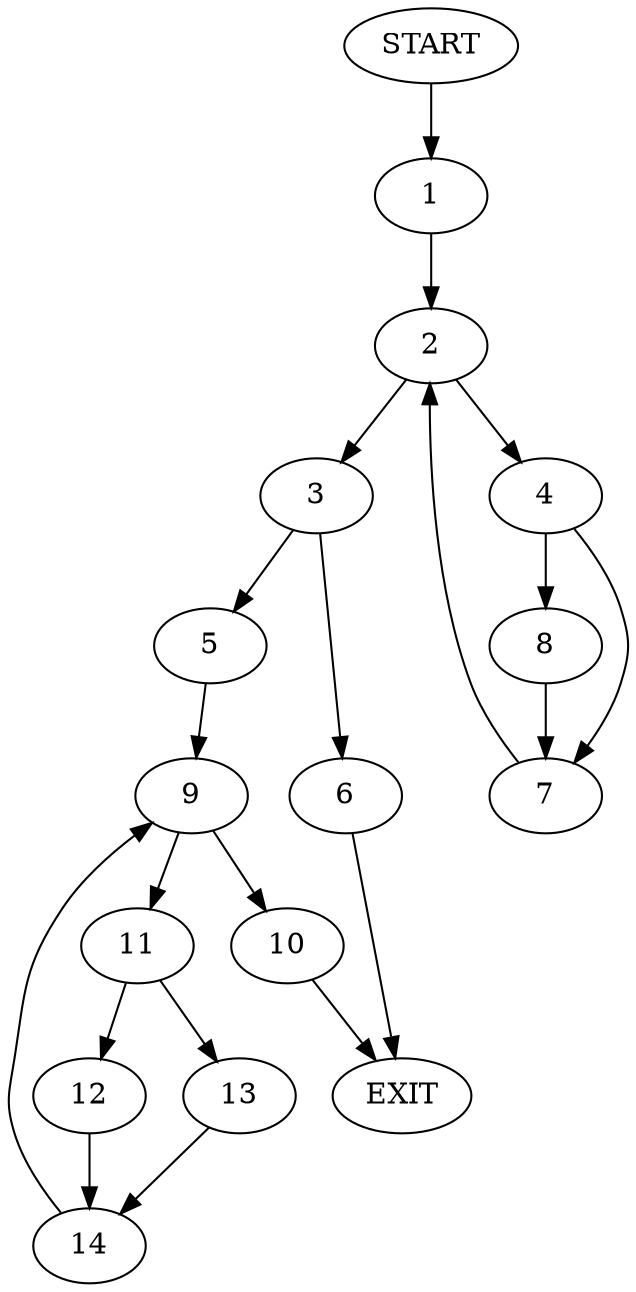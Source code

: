digraph {
0 [label="START"]
15 [label="EXIT"]
0 -> 1
1 -> 2
2 -> 3
2 -> 4
3 -> 5
3 -> 6
4 -> 7
4 -> 8
7 -> 2
8 -> 7
5 -> 9
6 -> 15
9 -> 10
9 -> 11
11 -> 12
11 -> 13
10 -> 15
13 -> 14
12 -> 14
14 -> 9
}
